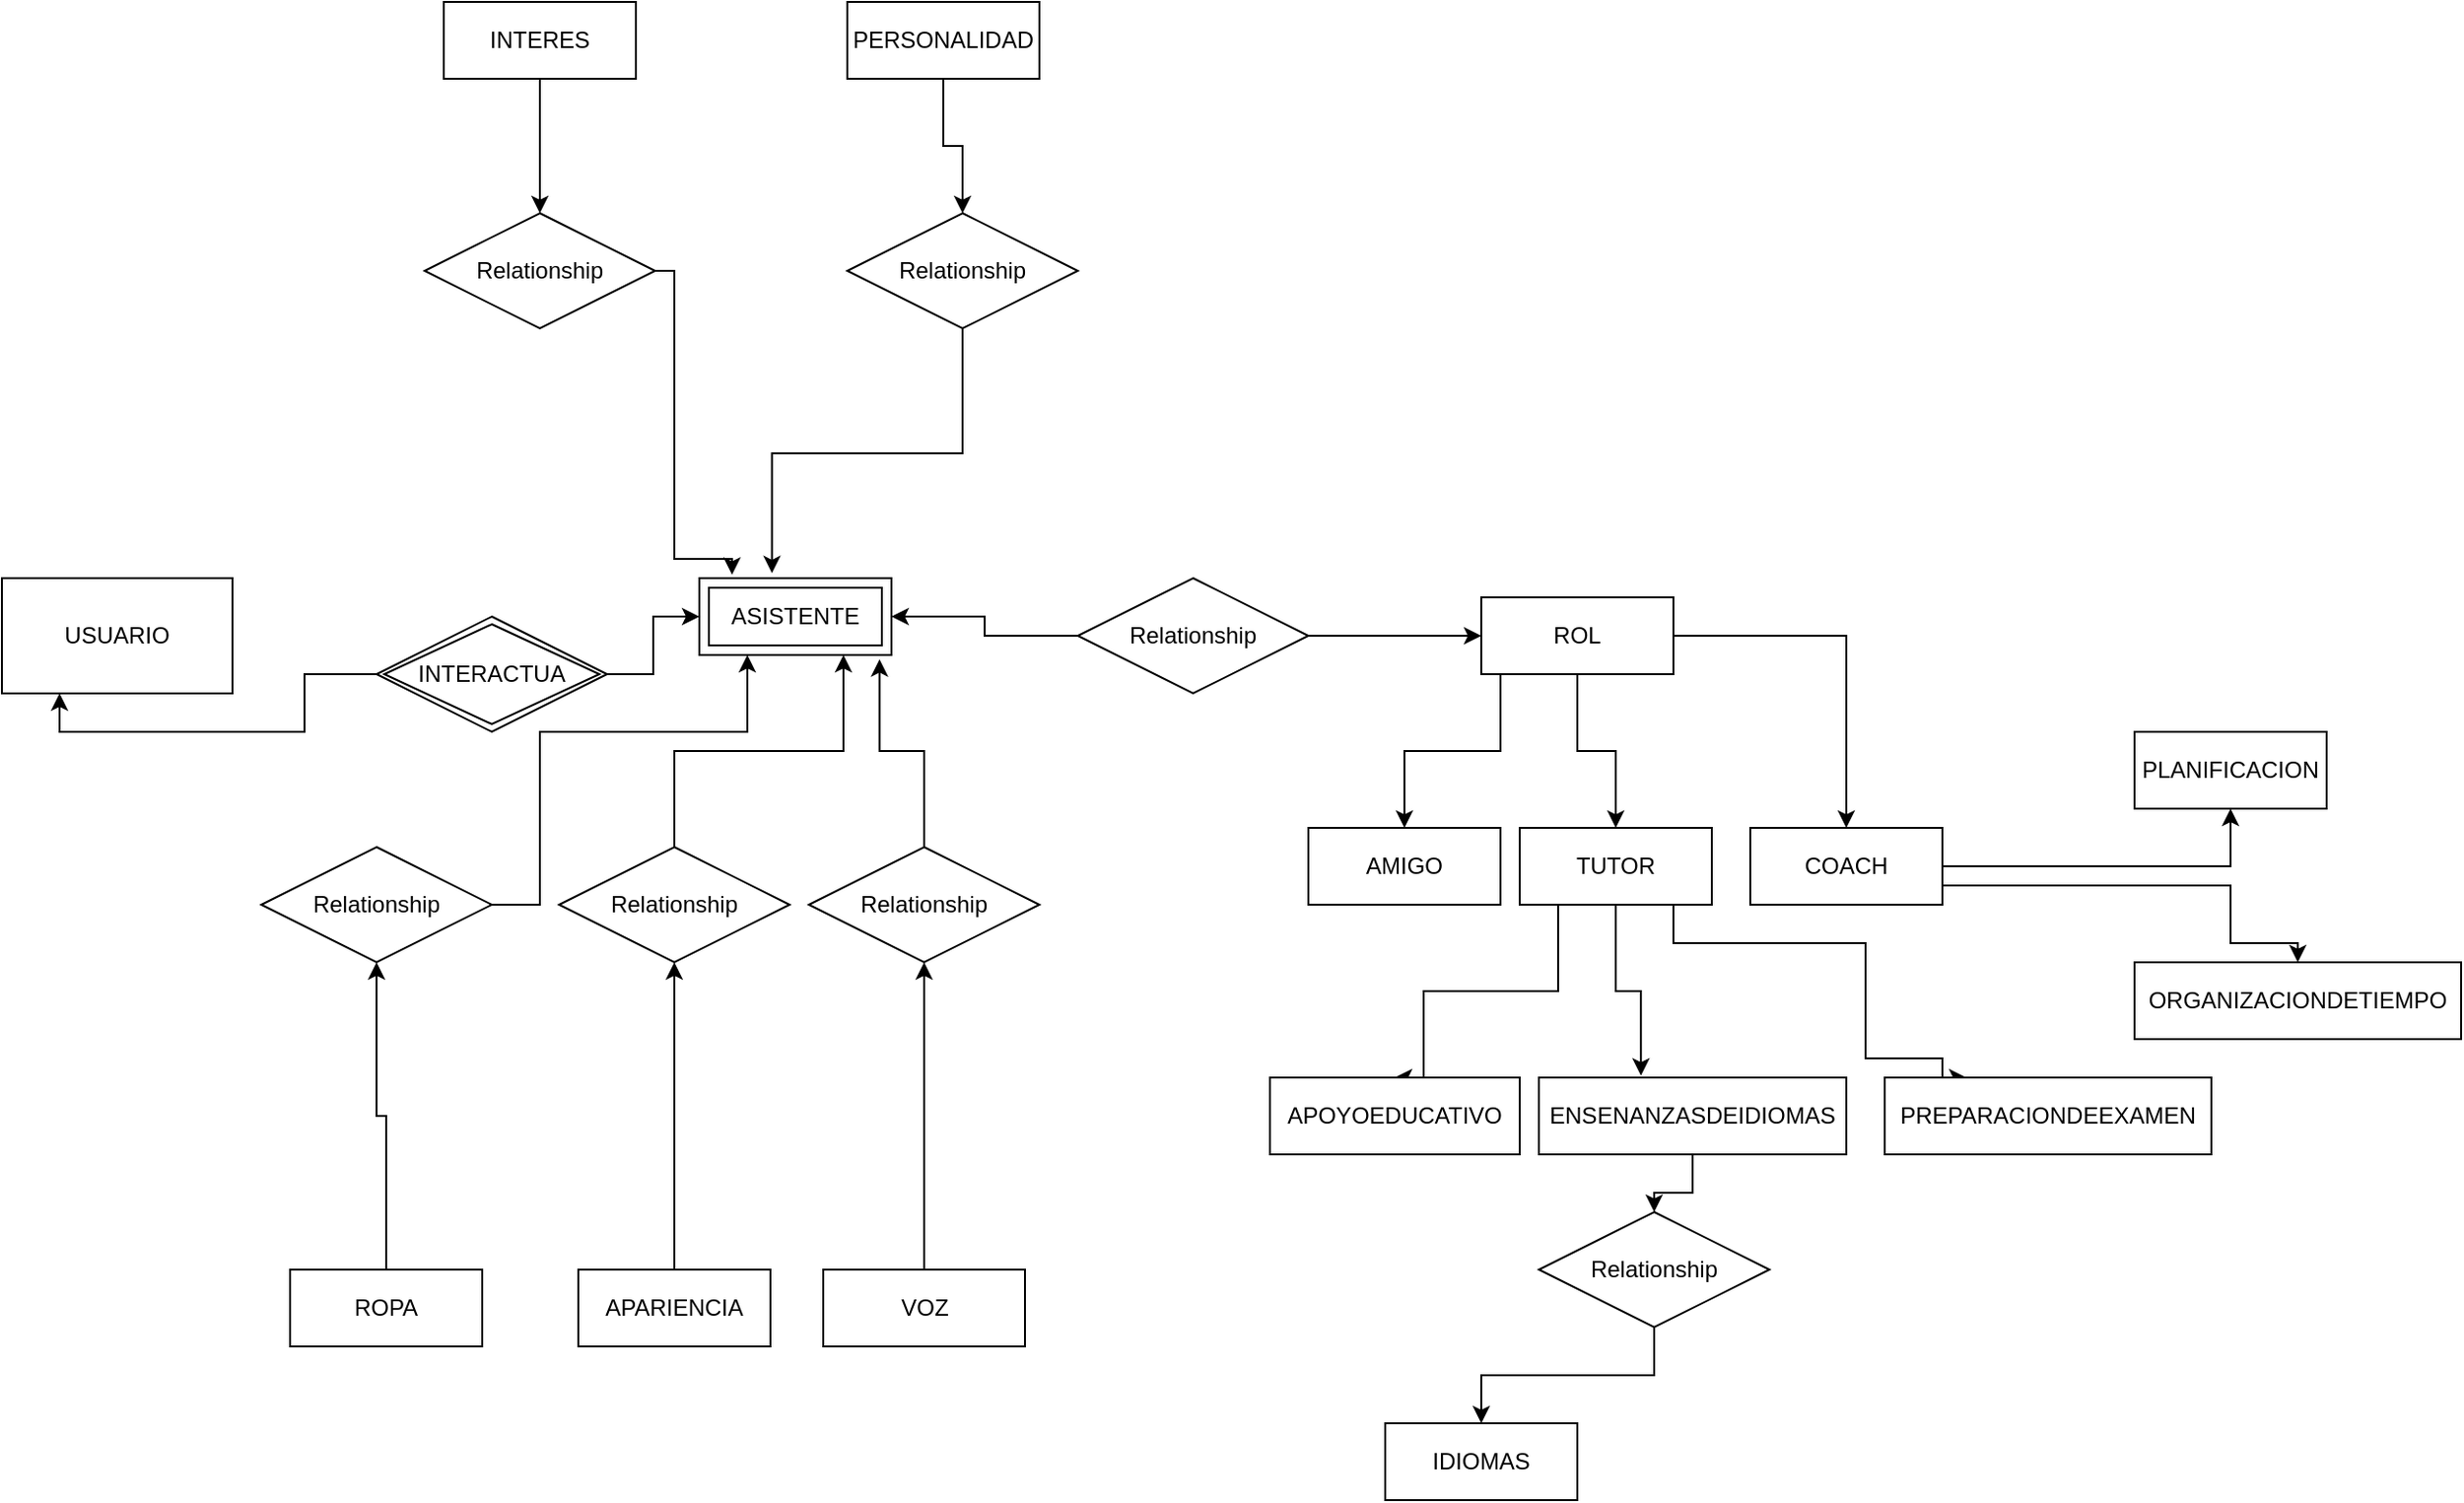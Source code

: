 <mxfile version="24.7.17">
  <diagram id="glA3qfK9mWjWR2VQTb70" name="Page-1">
    <mxGraphModel dx="1290" dy="1657" grid="1" gridSize="10" guides="1" tooltips="1" connect="1" arrows="1" fold="1" page="1" pageScale="1" pageWidth="850" pageHeight="1100" math="0" shadow="0">
      <root>
        <mxCell id="0" />
        <mxCell id="1" parent="0" />
        <mxCell id="ocONnjmKs5eY3bMZPwjG-1" value="&lt;div&gt;USUARIO&lt;/div&gt;" style="rounded=0;whiteSpace=wrap;html=1;strokeColor=default;" parent="1" vertex="1">
          <mxGeometry x="230" y="-490" width="120" height="60" as="geometry" />
        </mxCell>
        <mxCell id="rTWoYVCPTd-qUIE6REDp-21" value="ASISTENTE" style="shape=ext;margin=3;double=1;whiteSpace=wrap;html=1;align=center;" vertex="1" parent="1">
          <mxGeometry x="593" y="-490" width="100" height="40" as="geometry" />
        </mxCell>
        <mxCell id="rTWoYVCPTd-qUIE6REDp-23" style="edgeStyle=orthogonalEdgeStyle;rounded=0;orthogonalLoop=1;jettySize=auto;html=1;entryX=0;entryY=0.5;entryDx=0;entryDy=0;" edge="1" parent="1" source="rTWoYVCPTd-qUIE6REDp-22" target="rTWoYVCPTd-qUIE6REDp-21">
          <mxGeometry relative="1" as="geometry" />
        </mxCell>
        <mxCell id="rTWoYVCPTd-qUIE6REDp-24" style="edgeStyle=orthogonalEdgeStyle;rounded=0;orthogonalLoop=1;jettySize=auto;html=1;exitX=0;exitY=0.5;exitDx=0;exitDy=0;entryX=0.25;entryY=1;entryDx=0;entryDy=0;" edge="1" parent="1" source="rTWoYVCPTd-qUIE6REDp-22" target="ocONnjmKs5eY3bMZPwjG-1">
          <mxGeometry relative="1" as="geometry" />
        </mxCell>
        <mxCell id="rTWoYVCPTd-qUIE6REDp-22" value="INTERACTUA" style="shape=rhombus;double=1;perimeter=rhombusPerimeter;whiteSpace=wrap;html=1;align=center;" vertex="1" parent="1">
          <mxGeometry x="425" y="-470" width="120" height="60" as="geometry" />
        </mxCell>
        <mxCell id="rTWoYVCPTd-qUIE6REDp-59" style="edgeStyle=orthogonalEdgeStyle;rounded=0;orthogonalLoop=1;jettySize=auto;html=1;entryX=0.5;entryY=0;entryDx=0;entryDy=0;" edge="1" parent="1" source="rTWoYVCPTd-qUIE6REDp-25" target="rTWoYVCPTd-qUIE6REDp-28">
          <mxGeometry relative="1" as="geometry">
            <Array as="points">
              <mxPoint x="1010" y="-400" />
              <mxPoint x="960" y="-400" />
            </Array>
          </mxGeometry>
        </mxCell>
        <mxCell id="rTWoYVCPTd-qUIE6REDp-60" style="edgeStyle=orthogonalEdgeStyle;rounded=0;orthogonalLoop=1;jettySize=auto;html=1;entryX=0.5;entryY=0;entryDx=0;entryDy=0;" edge="1" parent="1" source="rTWoYVCPTd-qUIE6REDp-25" target="rTWoYVCPTd-qUIE6REDp-27">
          <mxGeometry relative="1" as="geometry" />
        </mxCell>
        <mxCell id="rTWoYVCPTd-qUIE6REDp-62" style="edgeStyle=orthogonalEdgeStyle;rounded=0;orthogonalLoop=1;jettySize=auto;html=1;entryX=0.5;entryY=0;entryDx=0;entryDy=0;" edge="1" parent="1" source="rTWoYVCPTd-qUIE6REDp-25" target="rTWoYVCPTd-qUIE6REDp-61">
          <mxGeometry relative="1" as="geometry" />
        </mxCell>
        <mxCell id="rTWoYVCPTd-qUIE6REDp-25" value="ROL" style="whiteSpace=wrap;html=1;align=center;" vertex="1" parent="1">
          <mxGeometry x="1000" y="-480" width="100" height="40" as="geometry" />
        </mxCell>
        <mxCell id="rTWoYVCPTd-qUIE6REDp-68" style="edgeStyle=orthogonalEdgeStyle;rounded=0;orthogonalLoop=1;jettySize=auto;html=1;entryX=0.5;entryY=0;entryDx=0;entryDy=0;" edge="1" parent="1" source="rTWoYVCPTd-qUIE6REDp-27" target="rTWoYVCPTd-qUIE6REDp-67">
          <mxGeometry relative="1" as="geometry">
            <Array as="points">
              <mxPoint x="1040" y="-275" />
              <mxPoint x="970" y="-275" />
            </Array>
          </mxGeometry>
        </mxCell>
        <mxCell id="rTWoYVCPTd-qUIE6REDp-70" style="edgeStyle=orthogonalEdgeStyle;rounded=0;orthogonalLoop=1;jettySize=auto;html=1;entryX=0.25;entryY=0;entryDx=0;entryDy=0;" edge="1" parent="1" source="rTWoYVCPTd-qUIE6REDp-27" target="rTWoYVCPTd-qUIE6REDp-63">
          <mxGeometry relative="1" as="geometry">
            <Array as="points">
              <mxPoint x="1100" y="-300" />
              <mxPoint x="1200" y="-300" />
              <mxPoint x="1200" y="-240" />
              <mxPoint x="1240" y="-240" />
              <mxPoint x="1240" y="-230" />
            </Array>
          </mxGeometry>
        </mxCell>
        <mxCell id="rTWoYVCPTd-qUIE6REDp-27" value="TUTOR" style="whiteSpace=wrap;html=1;align=center;" vertex="1" parent="1">
          <mxGeometry x="1020" y="-360" width="100" height="40" as="geometry" />
        </mxCell>
        <mxCell id="rTWoYVCPTd-qUIE6REDp-28" value="AMIGO" style="whiteSpace=wrap;html=1;align=center;" vertex="1" parent="1">
          <mxGeometry x="910" y="-360" width="100" height="40" as="geometry" />
        </mxCell>
        <mxCell id="rTWoYVCPTd-qUIE6REDp-43" style="edgeStyle=orthogonalEdgeStyle;rounded=0;orthogonalLoop=1;jettySize=auto;html=1;entryX=0.5;entryY=1;entryDx=0;entryDy=0;" edge="1" parent="1" source="rTWoYVCPTd-qUIE6REDp-29" target="rTWoYVCPTd-qUIE6REDp-42">
          <mxGeometry relative="1" as="geometry" />
        </mxCell>
        <mxCell id="rTWoYVCPTd-qUIE6REDp-29" value="APARIENCIA" style="whiteSpace=wrap;html=1;align=center;" vertex="1" parent="1">
          <mxGeometry x="530" y="-130" width="100" height="40" as="geometry" />
        </mxCell>
        <mxCell id="rTWoYVCPTd-qUIE6REDp-37" style="edgeStyle=orthogonalEdgeStyle;rounded=0;orthogonalLoop=1;jettySize=auto;html=1;entryX=0.5;entryY=1;entryDx=0;entryDy=0;" edge="1" parent="1" source="rTWoYVCPTd-qUIE6REDp-30" target="rTWoYVCPTd-qUIE6REDp-36">
          <mxGeometry relative="1" as="geometry" />
        </mxCell>
        <mxCell id="rTWoYVCPTd-qUIE6REDp-30" value="VOZ" style="whiteSpace=wrap;html=1;align=center;" vertex="1" parent="1">
          <mxGeometry x="657.5" y="-130" width="105" height="40" as="geometry" />
        </mxCell>
        <mxCell id="rTWoYVCPTd-qUIE6REDp-54" style="edgeStyle=orthogonalEdgeStyle;rounded=0;orthogonalLoop=1;jettySize=auto;html=1;entryX=0.5;entryY=0;entryDx=0;entryDy=0;" edge="1" parent="1" source="rTWoYVCPTd-qUIE6REDp-31" target="rTWoYVCPTd-qUIE6REDp-53">
          <mxGeometry relative="1" as="geometry" />
        </mxCell>
        <mxCell id="rTWoYVCPTd-qUIE6REDp-31" value="PERSONALIDAD" style="whiteSpace=wrap;html=1;align=center;" vertex="1" parent="1">
          <mxGeometry x="670" y="-790" width="100" height="40" as="geometry" />
        </mxCell>
        <mxCell id="rTWoYVCPTd-qUIE6REDp-51" style="edgeStyle=orthogonalEdgeStyle;rounded=0;orthogonalLoop=1;jettySize=auto;html=1;entryX=0.5;entryY=0;entryDx=0;entryDy=0;" edge="1" parent="1" source="rTWoYVCPTd-qUIE6REDp-32" target="rTWoYVCPTd-qUIE6REDp-50">
          <mxGeometry relative="1" as="geometry" />
        </mxCell>
        <mxCell id="rTWoYVCPTd-qUIE6REDp-32" value="INTERES" style="whiteSpace=wrap;html=1;align=center;" vertex="1" parent="1">
          <mxGeometry x="460" y="-790" width="100" height="40" as="geometry" />
        </mxCell>
        <mxCell id="rTWoYVCPTd-qUIE6REDp-33" value="IDIOMAS" style="whiteSpace=wrap;html=1;align=center;" vertex="1" parent="1">
          <mxGeometry x="950" y="-50" width="100" height="40" as="geometry" />
        </mxCell>
        <mxCell id="rTWoYVCPTd-qUIE6REDp-47" style="edgeStyle=orthogonalEdgeStyle;rounded=0;orthogonalLoop=1;jettySize=auto;html=1;entryX=0.5;entryY=1;entryDx=0;entryDy=0;" edge="1" parent="1" source="rTWoYVCPTd-qUIE6REDp-34" target="rTWoYVCPTd-qUIE6REDp-46">
          <mxGeometry relative="1" as="geometry" />
        </mxCell>
        <mxCell id="rTWoYVCPTd-qUIE6REDp-34" value="ROPA" style="whiteSpace=wrap;html=1;align=center;" vertex="1" parent="1">
          <mxGeometry x="380" y="-130" width="100" height="40" as="geometry" />
        </mxCell>
        <mxCell id="rTWoYVCPTd-qUIE6REDp-36" value="Relationship" style="shape=rhombus;perimeter=rhombusPerimeter;whiteSpace=wrap;html=1;align=center;" vertex="1" parent="1">
          <mxGeometry x="650" y="-350" width="120" height="60" as="geometry" />
        </mxCell>
        <mxCell id="rTWoYVCPTd-qUIE6REDp-41" style="edgeStyle=orthogonalEdgeStyle;rounded=0;orthogonalLoop=1;jettySize=auto;html=1;entryX=0.938;entryY=1.055;entryDx=0;entryDy=0;entryPerimeter=0;" edge="1" parent="1" source="rTWoYVCPTd-qUIE6REDp-36" target="rTWoYVCPTd-qUIE6REDp-21">
          <mxGeometry relative="1" as="geometry" />
        </mxCell>
        <mxCell id="rTWoYVCPTd-qUIE6REDp-44" style="edgeStyle=orthogonalEdgeStyle;rounded=0;orthogonalLoop=1;jettySize=auto;html=1;entryX=0.75;entryY=1;entryDx=0;entryDy=0;" edge="1" parent="1" source="rTWoYVCPTd-qUIE6REDp-42" target="rTWoYVCPTd-qUIE6REDp-21">
          <mxGeometry relative="1" as="geometry" />
        </mxCell>
        <mxCell id="rTWoYVCPTd-qUIE6REDp-42" value="Relationship" style="shape=rhombus;perimeter=rhombusPerimeter;whiteSpace=wrap;html=1;align=center;" vertex="1" parent="1">
          <mxGeometry x="520" y="-350" width="120" height="60" as="geometry" />
        </mxCell>
        <mxCell id="rTWoYVCPTd-qUIE6REDp-48" style="edgeStyle=orthogonalEdgeStyle;rounded=0;orthogonalLoop=1;jettySize=auto;html=1;entryX=0.25;entryY=1;entryDx=0;entryDy=0;" edge="1" parent="1" source="rTWoYVCPTd-qUIE6REDp-46" target="rTWoYVCPTd-qUIE6REDp-21">
          <mxGeometry relative="1" as="geometry">
            <Array as="points">
              <mxPoint x="510" y="-320" />
              <mxPoint x="510" y="-410" />
              <mxPoint x="618" y="-410" />
            </Array>
          </mxGeometry>
        </mxCell>
        <mxCell id="rTWoYVCPTd-qUIE6REDp-46" value="Relationship" style="shape=rhombus;perimeter=rhombusPerimeter;whiteSpace=wrap;html=1;align=center;" vertex="1" parent="1">
          <mxGeometry x="365" y="-350" width="120" height="60" as="geometry" />
        </mxCell>
        <mxCell id="rTWoYVCPTd-qUIE6REDp-50" value="Relationship" style="shape=rhombus;perimeter=rhombusPerimeter;whiteSpace=wrap;html=1;align=center;" vertex="1" parent="1">
          <mxGeometry x="450" y="-680" width="120" height="60" as="geometry" />
        </mxCell>
        <mxCell id="rTWoYVCPTd-qUIE6REDp-52" style="edgeStyle=orthogonalEdgeStyle;rounded=0;orthogonalLoop=1;jettySize=auto;html=1;entryX=0.17;entryY=-0.045;entryDx=0;entryDy=0;entryPerimeter=0;" edge="1" parent="1" source="rTWoYVCPTd-qUIE6REDp-50" target="rTWoYVCPTd-qUIE6REDp-21">
          <mxGeometry relative="1" as="geometry">
            <Array as="points">
              <mxPoint x="580" y="-650" />
              <mxPoint x="580" y="-500" />
              <mxPoint x="610" y="-500" />
            </Array>
          </mxGeometry>
        </mxCell>
        <mxCell id="rTWoYVCPTd-qUIE6REDp-53" value="Relationship" style="shape=rhombus;perimeter=rhombusPerimeter;whiteSpace=wrap;html=1;align=center;" vertex="1" parent="1">
          <mxGeometry x="670" y="-680" width="120" height="60" as="geometry" />
        </mxCell>
        <mxCell id="rTWoYVCPTd-qUIE6REDp-55" style="edgeStyle=orthogonalEdgeStyle;rounded=0;orthogonalLoop=1;jettySize=auto;html=1;entryX=0.378;entryY=-0.065;entryDx=0;entryDy=0;entryPerimeter=0;" edge="1" parent="1" source="rTWoYVCPTd-qUIE6REDp-53" target="rTWoYVCPTd-qUIE6REDp-21">
          <mxGeometry relative="1" as="geometry" />
        </mxCell>
        <mxCell id="rTWoYVCPTd-qUIE6REDp-57" style="edgeStyle=orthogonalEdgeStyle;rounded=0;orthogonalLoop=1;jettySize=auto;html=1;entryX=1;entryY=0.5;entryDx=0;entryDy=0;" edge="1" parent="1" source="rTWoYVCPTd-qUIE6REDp-56" target="rTWoYVCPTd-qUIE6REDp-21">
          <mxGeometry relative="1" as="geometry" />
        </mxCell>
        <mxCell id="rTWoYVCPTd-qUIE6REDp-58" style="edgeStyle=orthogonalEdgeStyle;rounded=0;orthogonalLoop=1;jettySize=auto;html=1;entryX=0;entryY=0.5;entryDx=0;entryDy=0;" edge="1" parent="1" source="rTWoYVCPTd-qUIE6REDp-56" target="rTWoYVCPTd-qUIE6REDp-25">
          <mxGeometry relative="1" as="geometry" />
        </mxCell>
        <mxCell id="rTWoYVCPTd-qUIE6REDp-56" value="Relationship" style="shape=rhombus;perimeter=rhombusPerimeter;whiteSpace=wrap;html=1;align=center;" vertex="1" parent="1">
          <mxGeometry x="790" y="-490" width="120" height="60" as="geometry" />
        </mxCell>
        <mxCell id="rTWoYVCPTd-qUIE6REDp-71" style="edgeStyle=orthogonalEdgeStyle;rounded=0;orthogonalLoop=1;jettySize=auto;html=1;" edge="1" parent="1" source="rTWoYVCPTd-qUIE6REDp-61" target="rTWoYVCPTd-qUIE6REDp-65">
          <mxGeometry relative="1" as="geometry" />
        </mxCell>
        <mxCell id="rTWoYVCPTd-qUIE6REDp-72" style="edgeStyle=orthogonalEdgeStyle;rounded=0;orthogonalLoop=1;jettySize=auto;html=1;entryX=0.5;entryY=0;entryDx=0;entryDy=0;" edge="1" parent="1" source="rTWoYVCPTd-qUIE6REDp-61" target="rTWoYVCPTd-qUIE6REDp-64">
          <mxGeometry relative="1" as="geometry">
            <Array as="points">
              <mxPoint x="1390" y="-330" />
              <mxPoint x="1390" y="-300" />
              <mxPoint x="1425" y="-300" />
            </Array>
          </mxGeometry>
        </mxCell>
        <mxCell id="rTWoYVCPTd-qUIE6REDp-61" value="COACH" style="whiteSpace=wrap;html=1;align=center;" vertex="1" parent="1">
          <mxGeometry x="1140" y="-360" width="100" height="40" as="geometry" />
        </mxCell>
        <mxCell id="rTWoYVCPTd-qUIE6REDp-63" value="PREPARACIONDEEXAMEN" style="whiteSpace=wrap;html=1;align=center;" vertex="1" parent="1">
          <mxGeometry x="1210" y="-230" width="170" height="40" as="geometry" />
        </mxCell>
        <mxCell id="rTWoYVCPTd-qUIE6REDp-64" value="ORGANIZACIONDETIEMPO" style="whiteSpace=wrap;html=1;align=center;" vertex="1" parent="1">
          <mxGeometry x="1340" y="-290" width="170" height="40" as="geometry" />
        </mxCell>
        <mxCell id="rTWoYVCPTd-qUIE6REDp-65" value="PLANIFICACION" style="whiteSpace=wrap;html=1;align=center;" vertex="1" parent="1">
          <mxGeometry x="1340" y="-410" width="100" height="40" as="geometry" />
        </mxCell>
        <mxCell id="rTWoYVCPTd-qUIE6REDp-74" style="edgeStyle=orthogonalEdgeStyle;rounded=0;orthogonalLoop=1;jettySize=auto;html=1;entryX=0.5;entryY=0;entryDx=0;entryDy=0;" edge="1" parent="1" source="rTWoYVCPTd-qUIE6REDp-66" target="rTWoYVCPTd-qUIE6REDp-73">
          <mxGeometry relative="1" as="geometry" />
        </mxCell>
        <mxCell id="rTWoYVCPTd-qUIE6REDp-66" value="ENSENANZASDEIDIOMAS" style="whiteSpace=wrap;html=1;align=center;" vertex="1" parent="1">
          <mxGeometry x="1030" y="-230" width="160" height="40" as="geometry" />
        </mxCell>
        <mxCell id="rTWoYVCPTd-qUIE6REDp-67" value="APOYOEDUCATIVO" style="whiteSpace=wrap;html=1;align=center;" vertex="1" parent="1">
          <mxGeometry x="890" y="-230" width="130" height="40" as="geometry" />
        </mxCell>
        <mxCell id="rTWoYVCPTd-qUIE6REDp-69" style="edgeStyle=orthogonalEdgeStyle;rounded=0;orthogonalLoop=1;jettySize=auto;html=1;entryX=0.332;entryY=-0.025;entryDx=0;entryDy=0;entryPerimeter=0;" edge="1" parent="1" source="rTWoYVCPTd-qUIE6REDp-27" target="rTWoYVCPTd-qUIE6REDp-66">
          <mxGeometry relative="1" as="geometry" />
        </mxCell>
        <mxCell id="rTWoYVCPTd-qUIE6REDp-75" style="edgeStyle=orthogonalEdgeStyle;rounded=0;orthogonalLoop=1;jettySize=auto;html=1;entryX=0.5;entryY=0;entryDx=0;entryDy=0;" edge="1" parent="1" source="rTWoYVCPTd-qUIE6REDp-73" target="rTWoYVCPTd-qUIE6REDp-33">
          <mxGeometry relative="1" as="geometry" />
        </mxCell>
        <mxCell id="rTWoYVCPTd-qUIE6REDp-73" value="Relationship" style="shape=rhombus;perimeter=rhombusPerimeter;whiteSpace=wrap;html=1;align=center;" vertex="1" parent="1">
          <mxGeometry x="1030" y="-160" width="120" height="60" as="geometry" />
        </mxCell>
      </root>
    </mxGraphModel>
  </diagram>
</mxfile>
